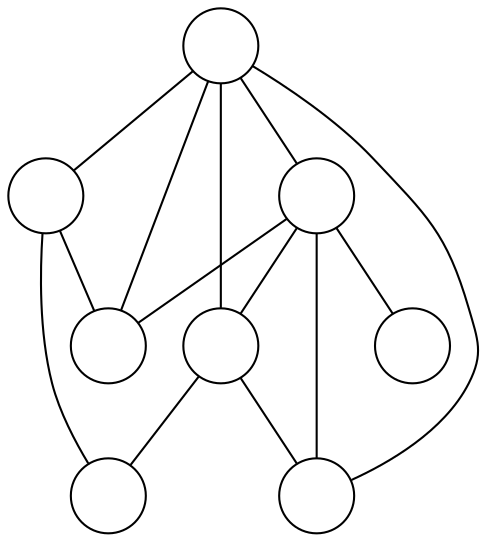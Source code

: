 graph G {
  node[label="", shape=circle]
  0;
  1;
  2;
  3;
  4;
  5;
  6;
  7;
  4 -- 0;
  4 -- 1;
  5 -- 0;
  5 -- 2;
  6 -- 1;
  6 -- 2;
  6 -- 3;
  6 -- 4;
  7 -- 1;
  7 -- 2;
  7 -- 4;
  7 -- 5;
  7 -- 6;
}
